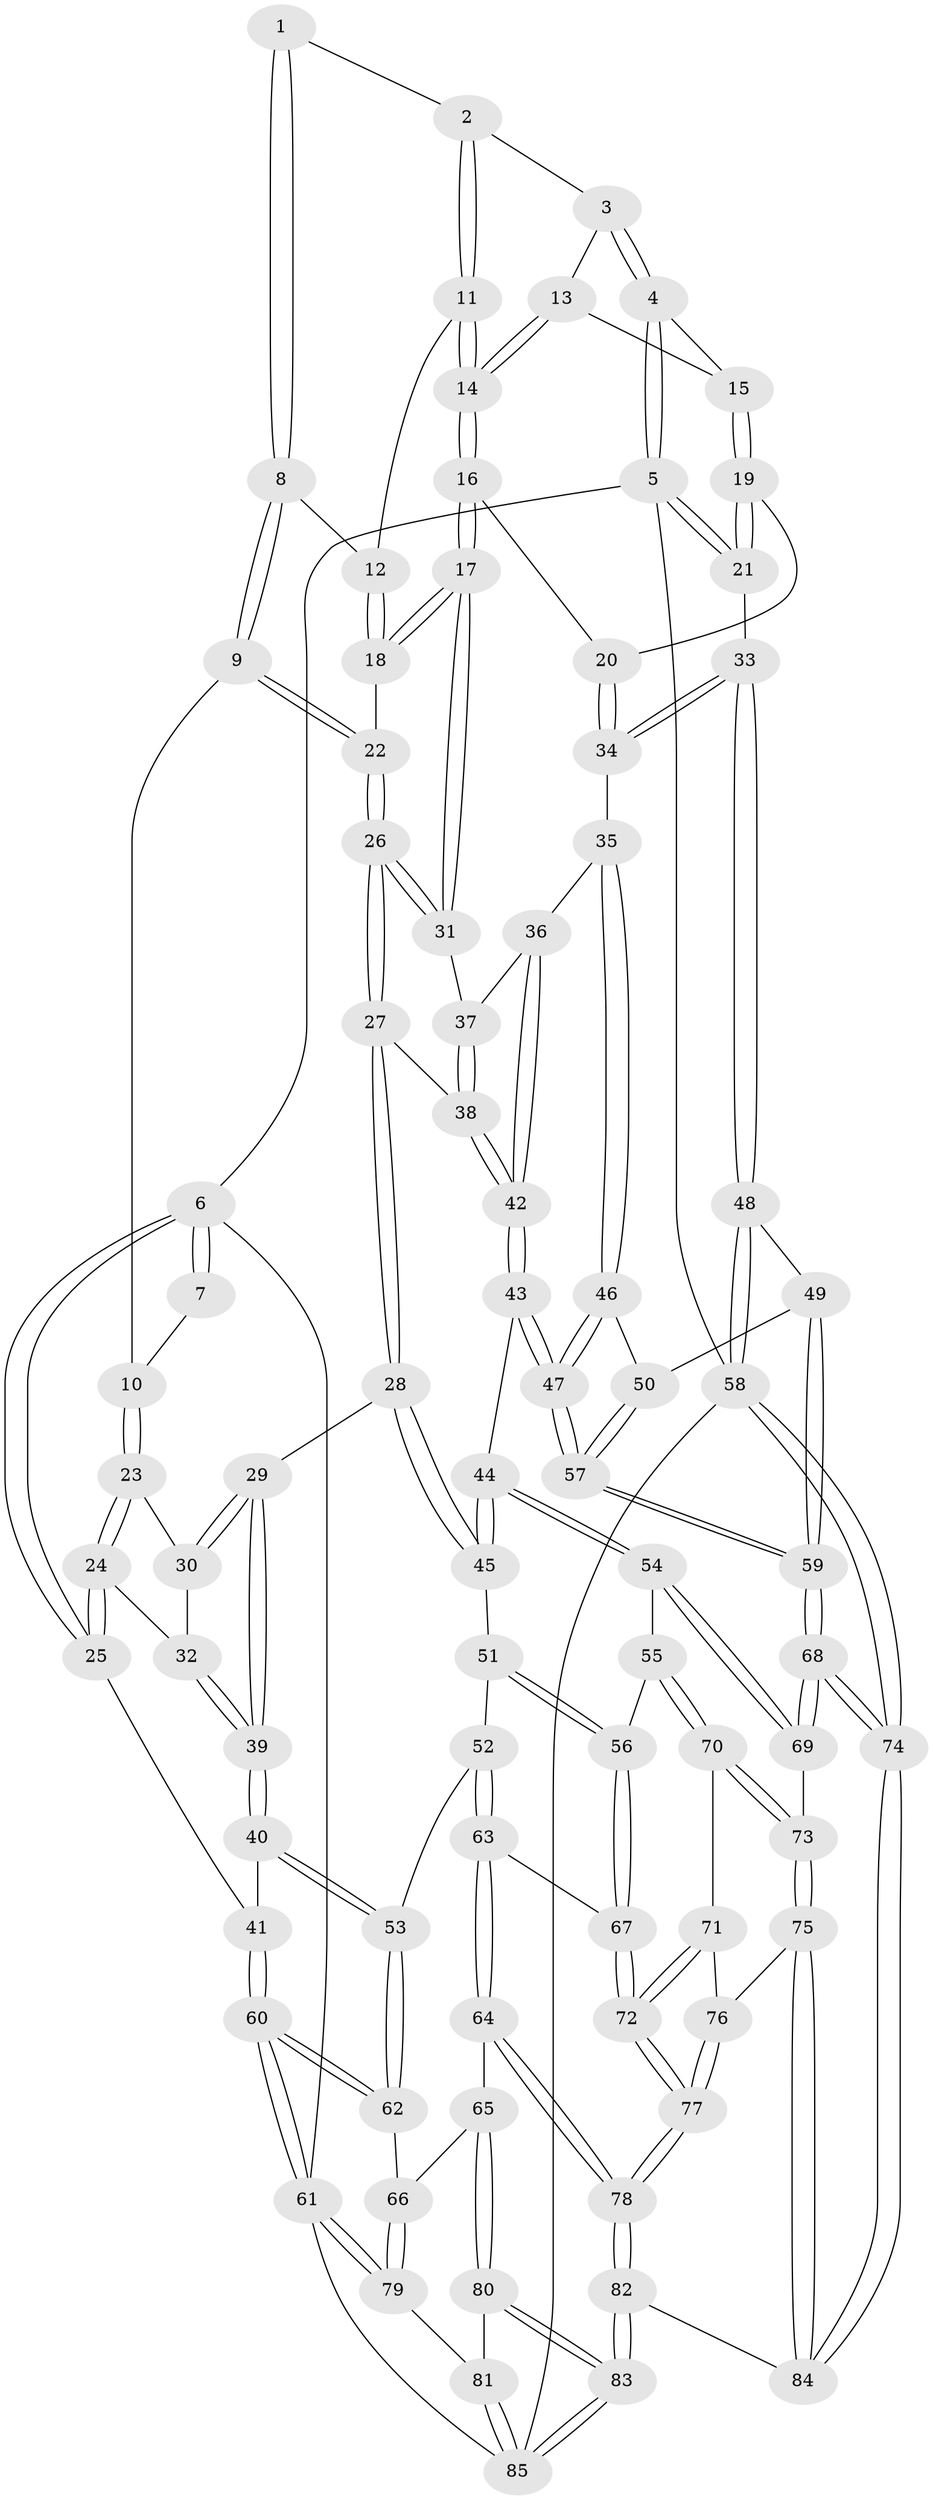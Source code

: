 // Generated by graph-tools (version 1.1) at 2025/38/03/09/25 02:38:54]
// undirected, 85 vertices, 209 edges
graph export_dot {
graph [start="1"]
  node [color=gray90,style=filled];
  1 [pos="+0.4770028499861643+0"];
  2 [pos="+0.7404816704177755+0"];
  3 [pos="+0.978170231070334+0"];
  4 [pos="+1+0"];
  5 [pos="+1+0"];
  6 [pos="+0+0"];
  7 [pos="+0.29434552673111486+0"];
  8 [pos="+0.5120579305503556+0.1037544857183867"];
  9 [pos="+0.4860335933934381+0.13333125657766937"];
  10 [pos="+0.308084683230555+0.09245330819520622"];
  11 [pos="+0.7256163836116927+0"];
  12 [pos="+0.6491271842533425+0.07550705758097677"];
  13 [pos="+0.8639565778762246+0.10963553036394245"];
  14 [pos="+0.8196091924066369+0.126976169562008"];
  15 [pos="+0.9270966576208232+0.12234988100641124"];
  16 [pos="+0.75835987737964+0.2318907463423281"];
  17 [pos="+0.7549551329020185+0.2328634646096848"];
  18 [pos="+0.6832454363284628+0.14356539242579666"];
  19 [pos="+0.9533844471820638+0.16420613128399206"];
  20 [pos="+0.885711311156071+0.2701082416924124"];
  21 [pos="+1+0.17590935695714877"];
  22 [pos="+0.5071540385849641+0.22881025465862107"];
  23 [pos="+0.28269152763520644+0.12674743786712409"];
  24 [pos="+0.010771804510291342+0.18227389928878557"];
  25 [pos="+0+0.05273546042420964"];
  26 [pos="+0.5107610010345212+0.30896881152968253"];
  27 [pos="+0.4805087391645232+0.35596641689787095"];
  28 [pos="+0.45618473086323463+0.3756430162141999"];
  29 [pos="+0.40168455872133124+0.36249835481013565"];
  30 [pos="+0.31440227842877666+0.2627712282242847"];
  31 [pos="+0.7336244488991022+0.2618860332310935"];
  32 [pos="+0.12770676926451005+0.33695060719333886"];
  33 [pos="+1+0.3589932765760926"];
  34 [pos="+0.9469798191794316+0.3383039767868886"];
  35 [pos="+0.8709723705830181+0.4427034480751225"];
  36 [pos="+0.8342633684712866+0.4278508733728648"];
  37 [pos="+0.7354054089049791+0.2939277441817213"];
  38 [pos="+0.6921889651714839+0.4439401081817288"];
  39 [pos="+0.16415069418544992+0.4824612605668702"];
  40 [pos="+0.16157348247315131+0.4902295238518386"];
  41 [pos="+0+0.47860167566097117"];
  42 [pos="+0.6962943701681326+0.45450047121969983"];
  43 [pos="+0.688308128969903+0.6163352365751904"];
  44 [pos="+0.6463287908588912+0.6239628257712958"];
  45 [pos="+0.45995522784133513+0.4078523615224985"];
  46 [pos="+0.8801709095750596+0.5303423084117357"];
  47 [pos="+0.689872587884096+0.6169251454206123"];
  48 [pos="+1+0.5521331006763698"];
  49 [pos="+1+0.5720763457979227"];
  50 [pos="+0.9151006204684254+0.5503124264468406"];
  51 [pos="+0.4072810327291719+0.544591525945205"];
  52 [pos="+0.3033430162339737+0.6207443786034889"];
  53 [pos="+0.177880992740496+0.5574762948255974"];
  54 [pos="+0.600187192592597+0.6592647041575502"];
  55 [pos="+0.5487013393014104+0.6823166557905507"];
  56 [pos="+0.5481996069755439+0.6823221228838194"];
  57 [pos="+0.8389939906037894+0.814533634559386"];
  58 [pos="+1+1"];
  59 [pos="+0.8565434560179004+0.8485691516237861"];
  60 [pos="+0+0.7060971033036695"];
  61 [pos="+0+1"];
  62 [pos="+0.07043570692485468+0.7148234535819972"];
  63 [pos="+0.3463358428209852+0.7298023647662732"];
  64 [pos="+0.2843714097420553+0.7945874071601291"];
  65 [pos="+0.19673762711670906+0.8139363600596176"];
  66 [pos="+0.10984406744472228+0.7756566174536792"];
  67 [pos="+0.3995838906133811+0.7442136379663007"];
  68 [pos="+0.8793555595444624+0.9282470530913783"];
  69 [pos="+0.651550451775353+0.8611282699222147"];
  70 [pos="+0.5500288687215601+0.7696194170770188"];
  71 [pos="+0.5308059334733345+0.8098831676313594"];
  72 [pos="+0.44178669206006954+0.8511338111056408"];
  73 [pos="+0.6121421383675144+0.8670957786427265"];
  74 [pos="+1+1"];
  75 [pos="+0.5934719653811491+0.8791590369963329"];
  76 [pos="+0.5430983293123128+0.870439175139488"];
  77 [pos="+0.4475490977018949+0.9059157035143335"];
  78 [pos="+0.3900901858753691+1"];
  79 [pos="+0.06341657102798698+0.9044065380404193"];
  80 [pos="+0.1971024385150027+0.8234642198067286"];
  81 [pos="+0.12766217072605796+0.9977953654193915"];
  82 [pos="+0.38331030301482033+1"];
  83 [pos="+0.3233665831593795+1"];
  84 [pos="+0.5153973627563336+1"];
  85 [pos="+0.22648210621692916+1"];
  1 -- 2;
  1 -- 8;
  1 -- 8;
  2 -- 3;
  2 -- 11;
  2 -- 11;
  3 -- 4;
  3 -- 4;
  3 -- 13;
  4 -- 5;
  4 -- 5;
  4 -- 15;
  5 -- 6;
  5 -- 21;
  5 -- 21;
  5 -- 58;
  6 -- 7;
  6 -- 7;
  6 -- 25;
  6 -- 25;
  6 -- 61;
  7 -- 10;
  8 -- 9;
  8 -- 9;
  8 -- 12;
  9 -- 10;
  9 -- 22;
  9 -- 22;
  10 -- 23;
  10 -- 23;
  11 -- 12;
  11 -- 14;
  11 -- 14;
  12 -- 18;
  12 -- 18;
  13 -- 14;
  13 -- 14;
  13 -- 15;
  14 -- 16;
  14 -- 16;
  15 -- 19;
  15 -- 19;
  16 -- 17;
  16 -- 17;
  16 -- 20;
  17 -- 18;
  17 -- 18;
  17 -- 31;
  17 -- 31;
  18 -- 22;
  19 -- 20;
  19 -- 21;
  19 -- 21;
  20 -- 34;
  20 -- 34;
  21 -- 33;
  22 -- 26;
  22 -- 26;
  23 -- 24;
  23 -- 24;
  23 -- 30;
  24 -- 25;
  24 -- 25;
  24 -- 32;
  25 -- 41;
  26 -- 27;
  26 -- 27;
  26 -- 31;
  26 -- 31;
  27 -- 28;
  27 -- 28;
  27 -- 38;
  28 -- 29;
  28 -- 45;
  28 -- 45;
  29 -- 30;
  29 -- 30;
  29 -- 39;
  29 -- 39;
  30 -- 32;
  31 -- 37;
  32 -- 39;
  32 -- 39;
  33 -- 34;
  33 -- 34;
  33 -- 48;
  33 -- 48;
  34 -- 35;
  35 -- 36;
  35 -- 46;
  35 -- 46;
  36 -- 37;
  36 -- 42;
  36 -- 42;
  37 -- 38;
  37 -- 38;
  38 -- 42;
  38 -- 42;
  39 -- 40;
  39 -- 40;
  40 -- 41;
  40 -- 53;
  40 -- 53;
  41 -- 60;
  41 -- 60;
  42 -- 43;
  42 -- 43;
  43 -- 44;
  43 -- 47;
  43 -- 47;
  44 -- 45;
  44 -- 45;
  44 -- 54;
  44 -- 54;
  45 -- 51;
  46 -- 47;
  46 -- 47;
  46 -- 50;
  47 -- 57;
  47 -- 57;
  48 -- 49;
  48 -- 58;
  48 -- 58;
  49 -- 50;
  49 -- 59;
  49 -- 59;
  50 -- 57;
  50 -- 57;
  51 -- 52;
  51 -- 56;
  51 -- 56;
  52 -- 53;
  52 -- 63;
  52 -- 63;
  53 -- 62;
  53 -- 62;
  54 -- 55;
  54 -- 69;
  54 -- 69;
  55 -- 56;
  55 -- 70;
  55 -- 70;
  56 -- 67;
  56 -- 67;
  57 -- 59;
  57 -- 59;
  58 -- 74;
  58 -- 74;
  58 -- 85;
  59 -- 68;
  59 -- 68;
  60 -- 61;
  60 -- 61;
  60 -- 62;
  60 -- 62;
  61 -- 79;
  61 -- 79;
  61 -- 85;
  62 -- 66;
  63 -- 64;
  63 -- 64;
  63 -- 67;
  64 -- 65;
  64 -- 78;
  64 -- 78;
  65 -- 66;
  65 -- 80;
  65 -- 80;
  66 -- 79;
  66 -- 79;
  67 -- 72;
  67 -- 72;
  68 -- 69;
  68 -- 69;
  68 -- 74;
  68 -- 74;
  69 -- 73;
  70 -- 71;
  70 -- 73;
  70 -- 73;
  71 -- 72;
  71 -- 72;
  71 -- 76;
  72 -- 77;
  72 -- 77;
  73 -- 75;
  73 -- 75;
  74 -- 84;
  74 -- 84;
  75 -- 76;
  75 -- 84;
  75 -- 84;
  76 -- 77;
  76 -- 77;
  77 -- 78;
  77 -- 78;
  78 -- 82;
  78 -- 82;
  79 -- 81;
  80 -- 81;
  80 -- 83;
  80 -- 83;
  81 -- 85;
  81 -- 85;
  82 -- 83;
  82 -- 83;
  82 -- 84;
  83 -- 85;
  83 -- 85;
}
